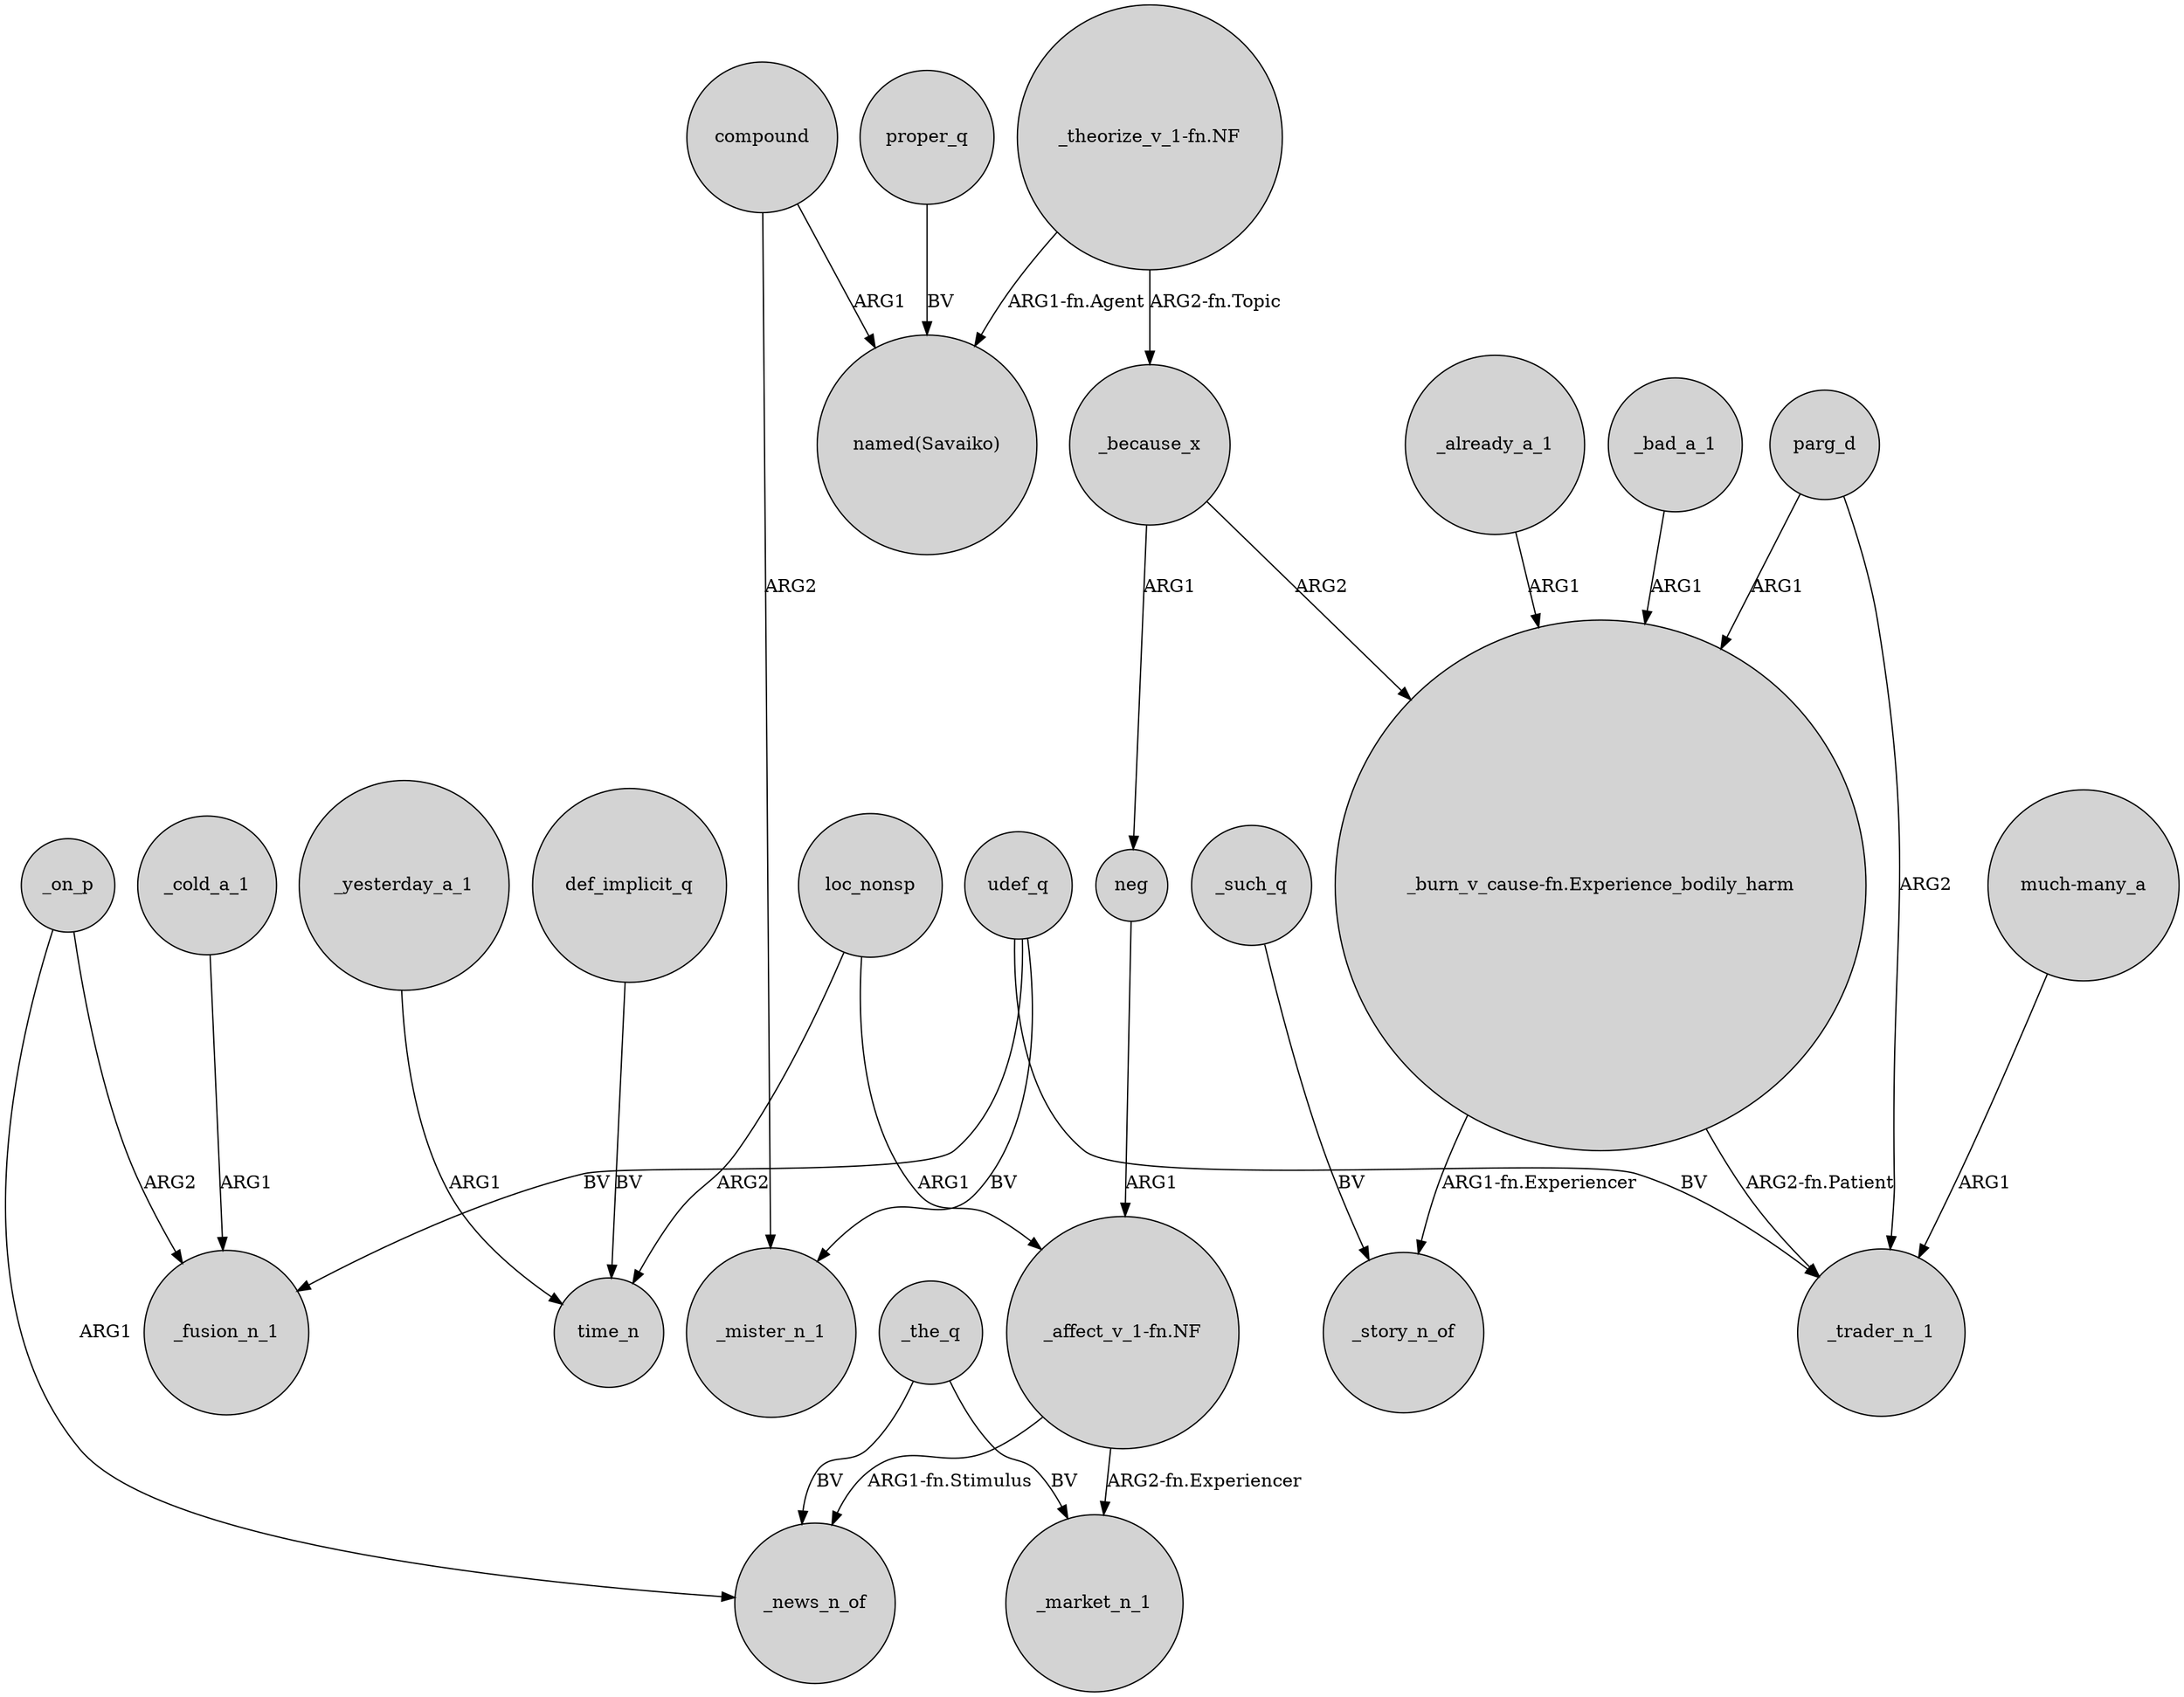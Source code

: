 digraph {
	node [shape=circle style=filled]
	udef_q -> _fusion_n_1 [label=BV]
	_yesterday_a_1 -> time_n [label=ARG1]
	"_burn_v_cause-fn.Experience_bodily_harm" -> _story_n_of [label="ARG1-fn.Experiencer"]
	"_affect_v_1-fn.NF" -> _news_n_of [label="ARG1-fn.Stimulus"]
	_such_q -> _story_n_of [label=BV]
	_because_x -> "_burn_v_cause-fn.Experience_bodily_harm" [label=ARG2]
	"_theorize_v_1-fn.NF" -> "named(Savaiko)" [label="ARG1-fn.Agent"]
	udef_q -> _trader_n_1 [label=BV]
	_bad_a_1 -> "_burn_v_cause-fn.Experience_bodily_harm" [label=ARG1]
	compound -> _mister_n_1 [label=ARG2]
	udef_q -> _mister_n_1 [label=BV]
	proper_q -> "named(Savaiko)" [label=BV]
	loc_nonsp -> "_affect_v_1-fn.NF" [label=ARG1]
	loc_nonsp -> time_n [label=ARG2]
	_on_p -> _news_n_of [label=ARG1]
	parg_d -> "_burn_v_cause-fn.Experience_bodily_harm" [label=ARG1]
	"_burn_v_cause-fn.Experience_bodily_harm" -> _trader_n_1 [label="ARG2-fn.Patient"]
	_cold_a_1 -> _fusion_n_1 [label=ARG1]
	"much-many_a" -> _trader_n_1 [label=ARG1]
	_already_a_1 -> "_burn_v_cause-fn.Experience_bodily_harm" [label=ARG1]
	_the_q -> _news_n_of [label=BV]
	compound -> "named(Savaiko)" [label=ARG1]
	_on_p -> _fusion_n_1 [label=ARG2]
	"_affect_v_1-fn.NF" -> _market_n_1 [label="ARG2-fn.Experiencer"]
	"_theorize_v_1-fn.NF" -> _because_x [label="ARG2-fn.Topic"]
	_because_x -> neg [label=ARG1]
	parg_d -> _trader_n_1 [label=ARG2]
	_the_q -> _market_n_1 [label=BV]
	def_implicit_q -> time_n [label=BV]
	neg -> "_affect_v_1-fn.NF" [label=ARG1]
}
